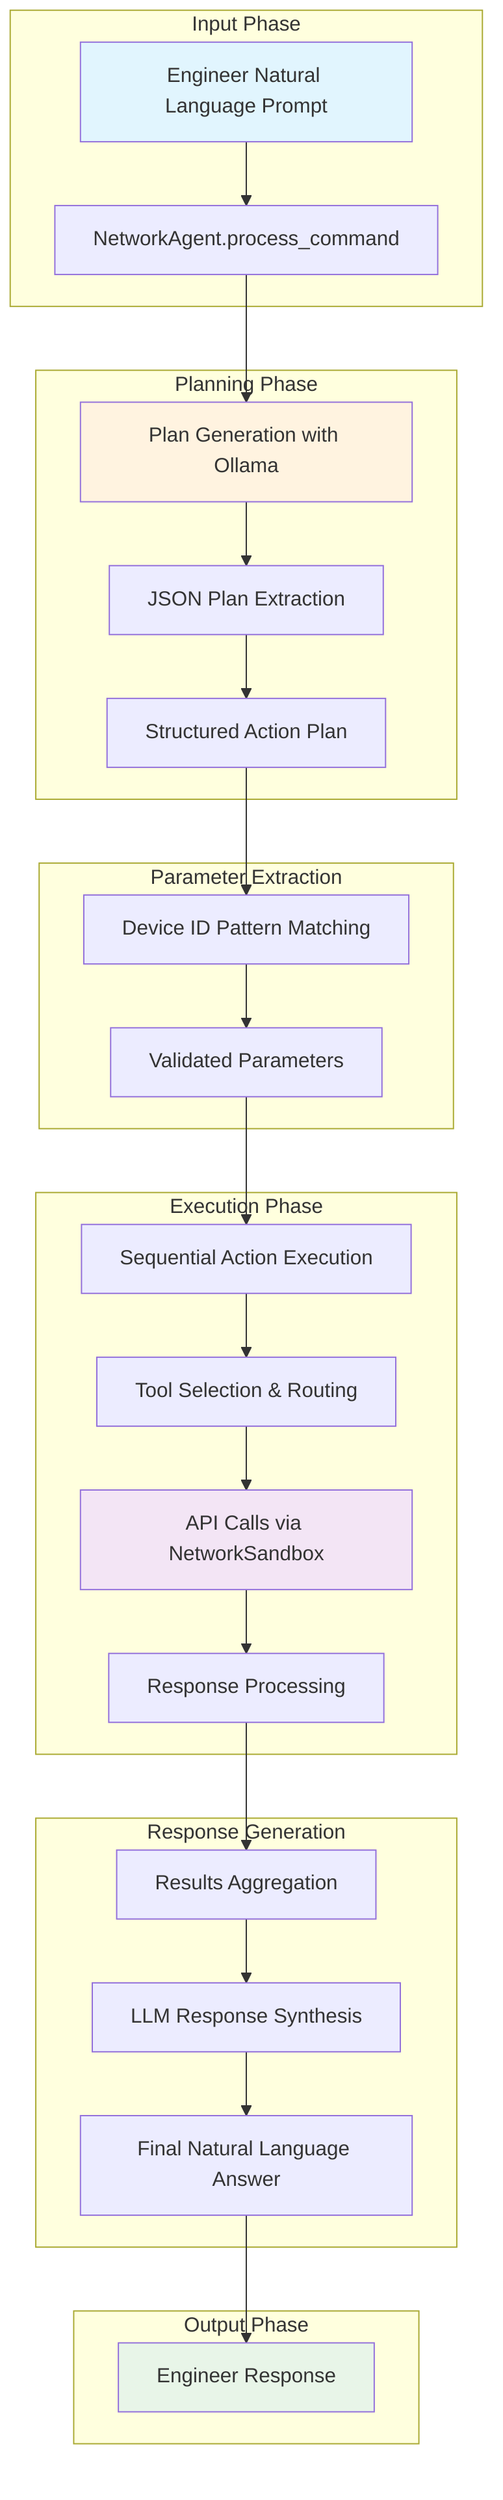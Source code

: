 graph TB
    subgraph "Input Phase"
        A[Engineer Natural Language Prompt] --> B[NetworkAgent.process_command]
    end

    subgraph "Planning Phase"
        B --> C[Plan Generation with Ollama]
        C --> D[JSON Plan Extraction]
        D --> E[Structured Action Plan]
    end

    subgraph "Parameter Extraction"
        E --> F[Device ID Pattern Matching]
        F --> G[Validated Parameters]
    end

    subgraph "Execution Phase"
        G --> H[Sequential Action Execution]
        H --> I[Tool Selection & Routing]
        I --> J[API Calls via NetworkSandbox]
        J --> K[Response Processing]
    end

    subgraph "Response Generation"
        K --> L[Results Aggregation]
        L --> M[LLM Response Synthesis]
        M --> N[Final Natural Language Answer]
    end

    subgraph "Output Phase"
        N --> O[Engineer Response]
    end

    style A fill:#e1f5fe
    style O fill:#e8f5e8
    style C fill:#fff3e0
    style J fill:#f3e5f5